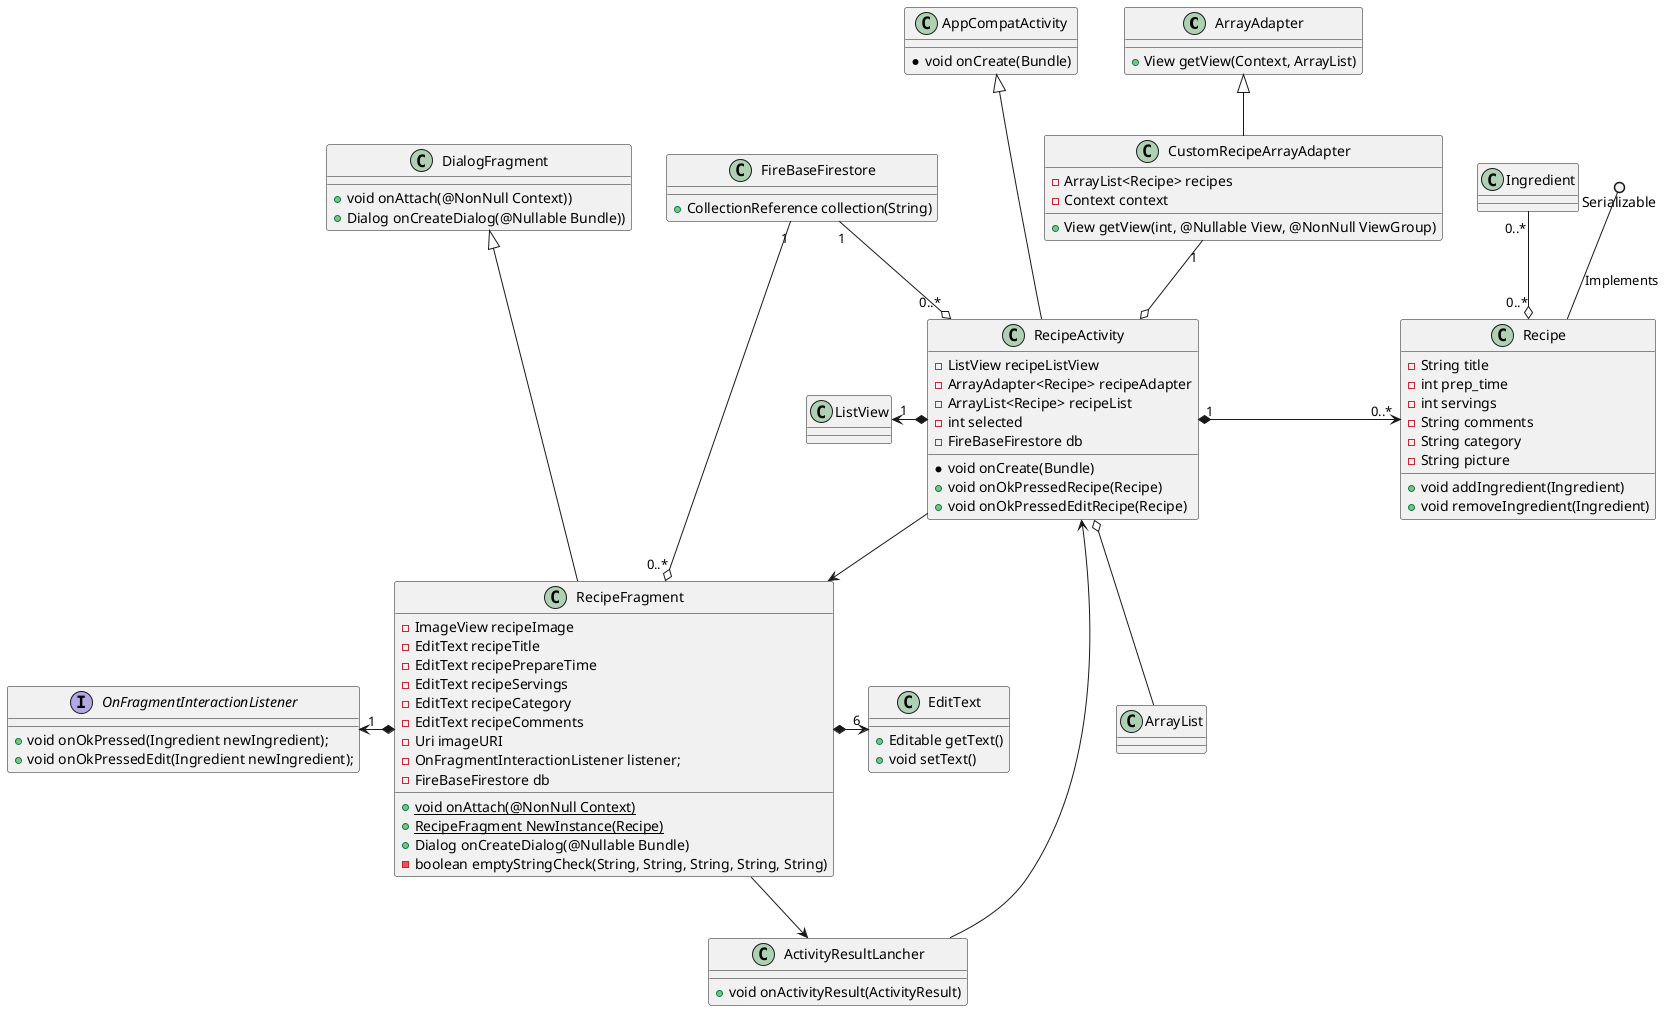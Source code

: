 @startuml
'https://plantuml.com/class-diagram

class ArrayAdapter {
+View getView(Context, ArrayList)
}

class EditText {
+Editable getText()
+void setText()
}

class FireBaseFirestore {
+CollectionReference collection(String)
}

class ActivityResultLancher {
    +void onActivityResult(ActivityResult)
}

class Recipe {
-String title
-int prep_time
-int servings
-String comments
-String category
-String picture

+void addIngredient(Ingredient)
+void removeIngredient(Ingredient)
}

class AppCompatActivity {
*void onCreate(Bundle)
}

class RecipeActivity {
-ListView recipeListView
-ArrayAdapter<Recipe> recipeAdapter
-ArrayList<Recipe> recipeList
-int selected
-FireBaseFirestore db

*void onCreate(Bundle)
+void onOkPressedRecipe(Recipe)
+void onOkPressedEditRecipe(Recipe)
}

class DialogFragment {
+void onAttach(@NonNull Context))
+Dialog onCreateDialog(@Nullable Bundle))
}

class RecipeFragment {
-ImageView recipeImage
-EditText recipeTitle
-EditText recipePrepareTime
-EditText recipeServings
-EditText recipeCategory
-EditText recipeComments
-Uri imageURI
-OnFragmentInteractionListener listener;
-FireBaseFirestore db

+ {static} void onAttach(@NonNull Context)
+ {static} RecipeFragment NewInstance(Recipe)
+ Dialog onCreateDialog(@Nullable Bundle)
- boolean emptyStringCheck(String, String, String, String, String)
}

interface OnFragmentInteractionListener {
+void onOkPressed(Ingredient newIngredient);
+void onOkPressedEdit(Ingredient newIngredient);
}

class CustomRecipeArrayAdapter extends ArrayAdapter {
- ArrayList<Recipe> recipes
- Context context

+ View getView(int, @Nullable View, @NonNull ViewGroup)
}

Serializable ()-- Recipe : Implements
Ingredient "0..*" --o "0..*" Recipe

RecipeActivity "1" *-> "0..*" Recipe
ListView "1" <-* RecipeActivity
CustomRecipeArrayAdapter "1" --o RecipeActivity
FireBaseFirestore "1" --o "0..*" RecipeActivity
RecipeActivity o-- ArrayList
AppCompatActivity <|--- RecipeActivity
DialogFragment <|--- RecipeFragment

RecipeFragment *-> "6" EditText
OnFragmentInteractionListener "1" <-* RecipeFragment
FireBaseFirestore "1" --o "0..*" RecipeFragment

RecipeActivity --> RecipeFragment
RecipeFragment --> ActivityResultLancher
ActivityResultLancher --> RecipeActivity

@enduml